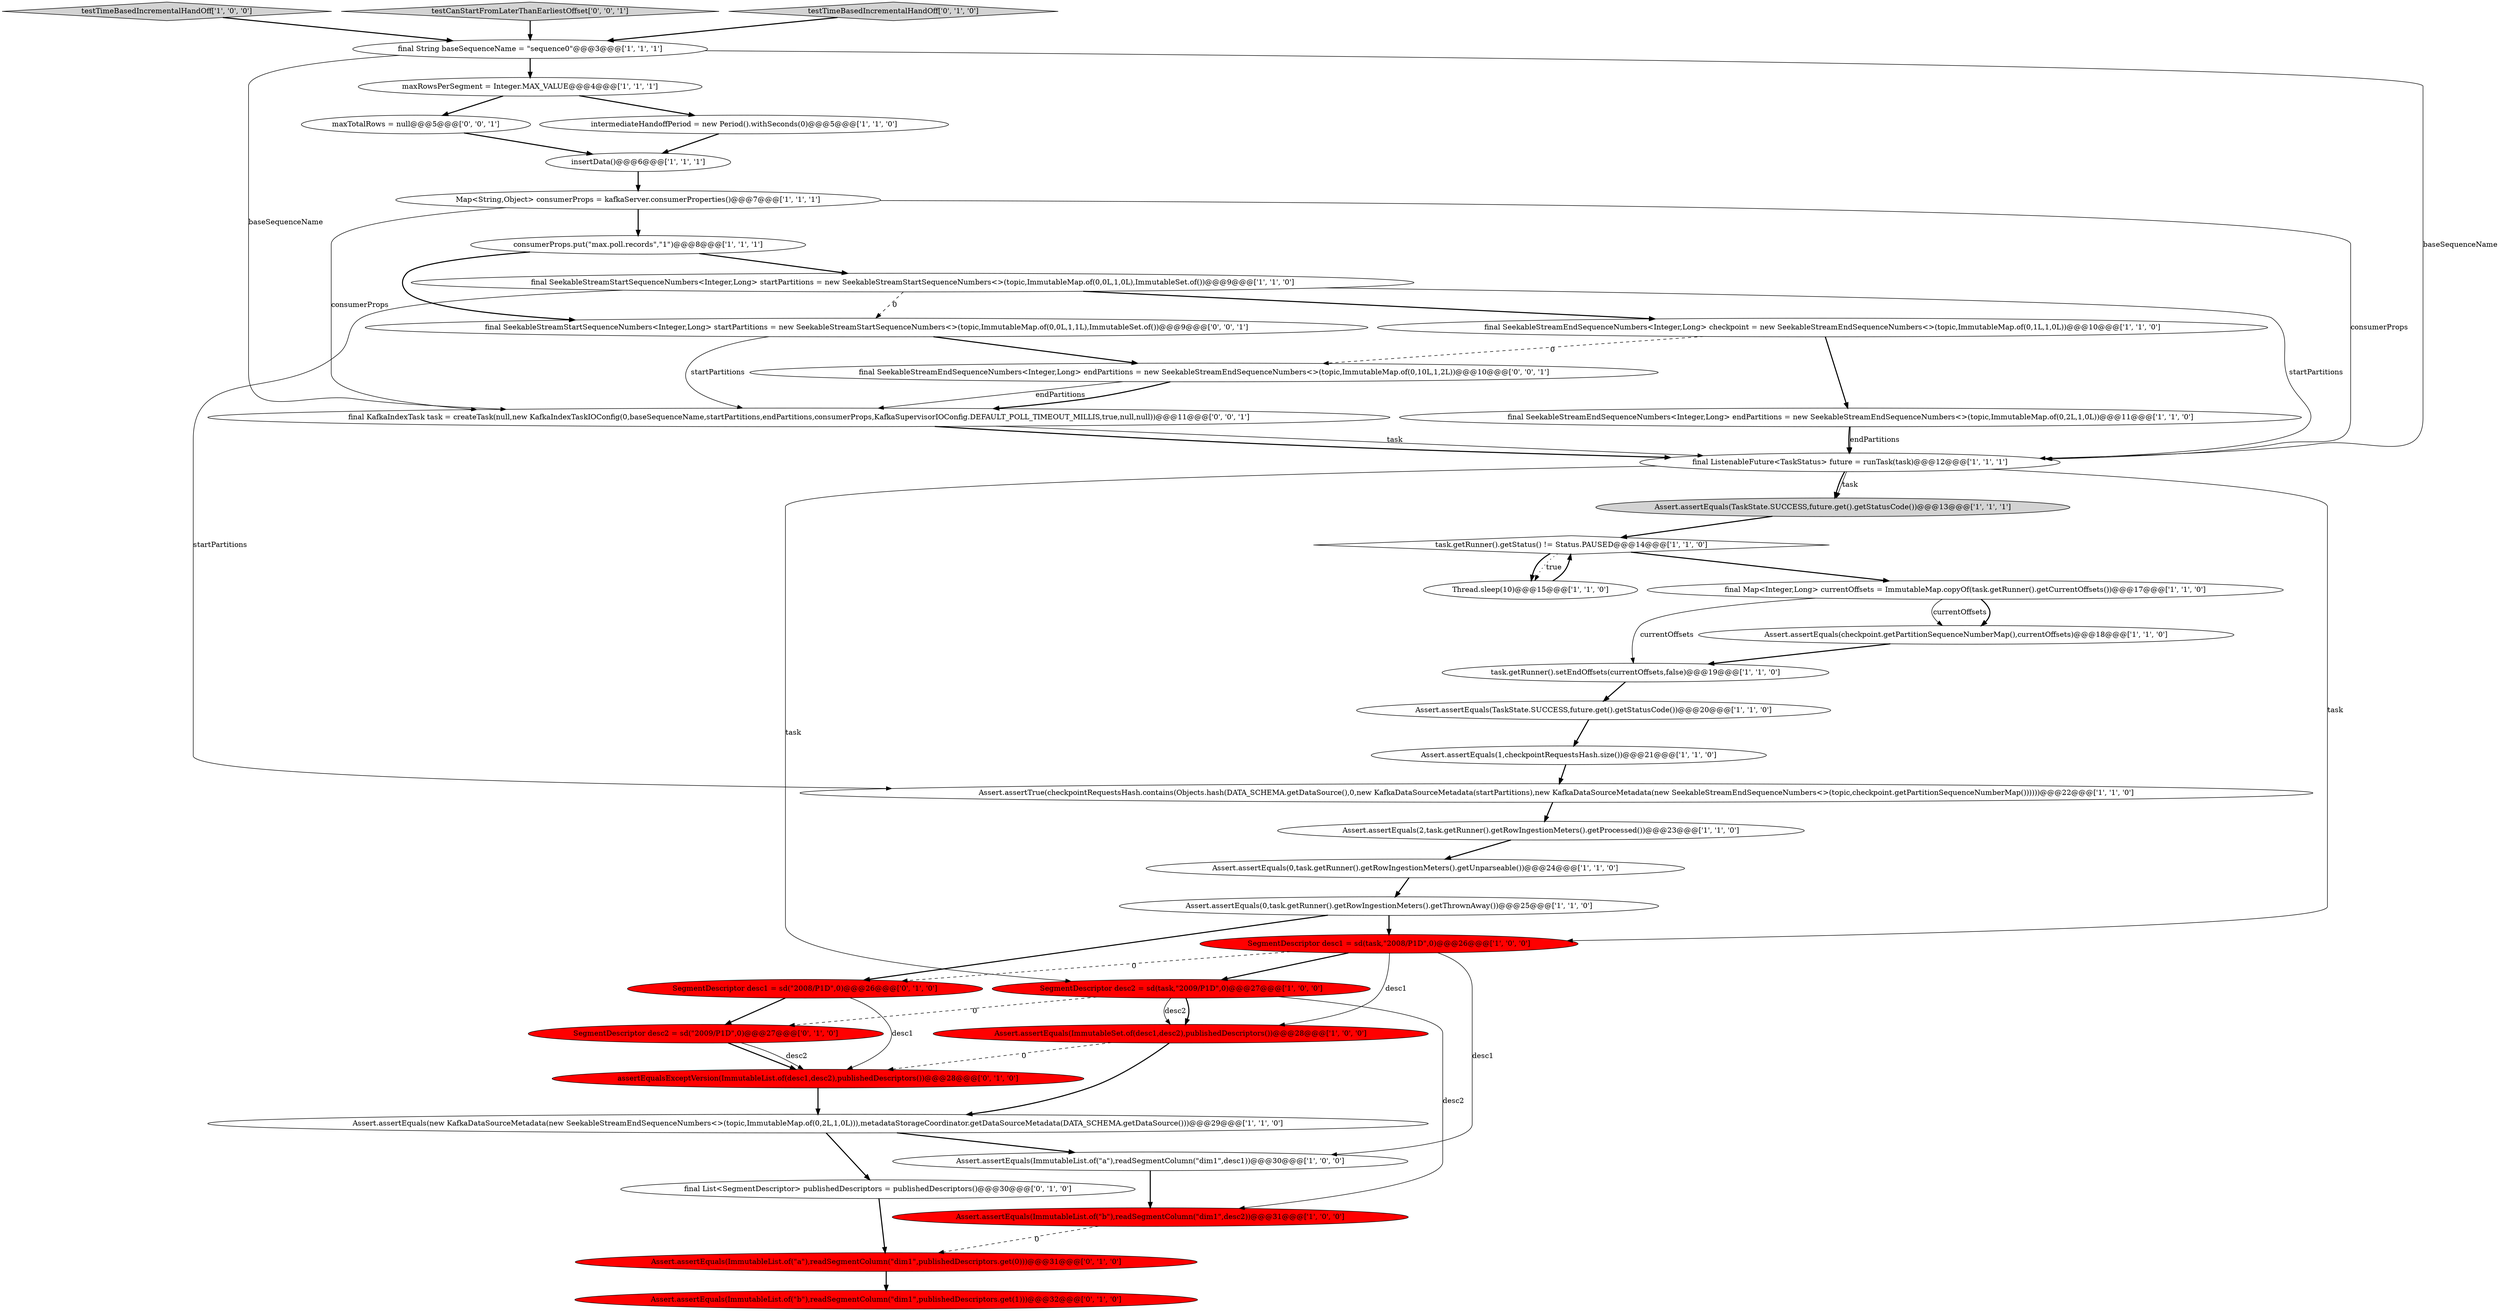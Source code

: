 digraph {
9 [style = filled, label = "SegmentDescriptor desc1 = sd(task,\"2008/P1D\",0)@@@26@@@['1', '0', '0']", fillcolor = red, shape = ellipse image = "AAA1AAABBB1BBB"];
24 [style = filled, label = "testTimeBasedIncrementalHandOff['1', '0', '0']", fillcolor = lightgray, shape = diamond image = "AAA0AAABBB1BBB"];
5 [style = filled, label = "Assert.assertEquals(1,checkpointRequestsHash.size())@@@21@@@['1', '1', '0']", fillcolor = white, shape = ellipse image = "AAA0AAABBB1BBB"];
38 [style = filled, label = "testCanStartFromLaterThanEarliestOffset['0', '0', '1']", fillcolor = lightgray, shape = diamond image = "AAA0AAABBB3BBB"];
18 [style = filled, label = "Map<String,Object> consumerProps = kafkaServer.consumerProperties()@@@7@@@['1', '1', '1']", fillcolor = white, shape = ellipse image = "AAA0AAABBB1BBB"];
17 [style = filled, label = "Assert.assertEquals(new KafkaDataSourceMetadata(new SeekableStreamEndSequenceNumbers<>(topic,ImmutableMap.of(0,2L,1,0L))),metadataStorageCoordinator.getDataSourceMetadata(DATA_SCHEMA.getDataSource()))@@@29@@@['1', '1', '0']", fillcolor = white, shape = ellipse image = "AAA0AAABBB1BBB"];
4 [style = filled, label = "Assert.assertEquals(ImmutableSet.of(desc1,desc2),publishedDescriptors())@@@28@@@['1', '0', '0']", fillcolor = red, shape = ellipse image = "AAA1AAABBB1BBB"];
15 [style = filled, label = "Assert.assertEquals(checkpoint.getPartitionSequenceNumberMap(),currentOffsets)@@@18@@@['1', '1', '0']", fillcolor = white, shape = ellipse image = "AAA0AAABBB1BBB"];
27 [style = filled, label = "Assert.assertEquals(2,task.getRunner().getRowIngestionMeters().getProcessed())@@@23@@@['1', '1', '0']", fillcolor = white, shape = ellipse image = "AAA0AAABBB1BBB"];
8 [style = filled, label = "task.getRunner().setEndOffsets(currentOffsets,false)@@@19@@@['1', '1', '0']", fillcolor = white, shape = ellipse image = "AAA0AAABBB1BBB"];
28 [style = filled, label = "final String baseSequenceName = \"sequence0\"@@@3@@@['1', '1', '1']", fillcolor = white, shape = ellipse image = "AAA0AAABBB1BBB"];
26 [style = filled, label = "Thread.sleep(10)@@@15@@@['1', '1', '0']", fillcolor = white, shape = ellipse image = "AAA0AAABBB1BBB"];
39 [style = filled, label = "final SeekableStreamStartSequenceNumbers<Integer,Long> startPartitions = new SeekableStreamStartSequenceNumbers<>(topic,ImmutableMap.of(0,0L,1,1L),ImmutableSet.of())@@@9@@@['0', '0', '1']", fillcolor = white, shape = ellipse image = "AAA0AAABBB3BBB"];
2 [style = filled, label = "Assert.assertEquals(0,task.getRunner().getRowIngestionMeters().getUnparseable())@@@24@@@['1', '1', '0']", fillcolor = white, shape = ellipse image = "AAA0AAABBB1BBB"];
40 [style = filled, label = "final KafkaIndexTask task = createTask(null,new KafkaIndexTaskIOConfig(0,baseSequenceName,startPartitions,endPartitions,consumerProps,KafkaSupervisorIOConfig.DEFAULT_POLL_TIMEOUT_MILLIS,true,null,null))@@@11@@@['0', '0', '1']", fillcolor = white, shape = ellipse image = "AAA0AAABBB3BBB"];
11 [style = filled, label = "Assert.assertEquals(TaskState.SUCCESS,future.get().getStatusCode())@@@13@@@['1', '1', '1']", fillcolor = lightgray, shape = ellipse image = "AAA0AAABBB1BBB"];
23 [style = filled, label = "Assert.assertTrue(checkpointRequestsHash.contains(Objects.hash(DATA_SCHEMA.getDataSource(),0,new KafkaDataSourceMetadata(startPartitions),new KafkaDataSourceMetadata(new SeekableStreamEndSequenceNumbers<>(topic,checkpoint.getPartitionSequenceNumberMap())))))@@@22@@@['1', '1', '0']", fillcolor = white, shape = ellipse image = "AAA0AAABBB1BBB"];
13 [style = filled, label = "final SeekableStreamEndSequenceNumbers<Integer,Long> checkpoint = new SeekableStreamEndSequenceNumbers<>(topic,ImmutableMap.of(0,1L,1,0L))@@@10@@@['1', '1', '0']", fillcolor = white, shape = ellipse image = "AAA0AAABBB1BBB"];
35 [style = filled, label = "testTimeBasedIncrementalHandOff['0', '1', '0']", fillcolor = lightgray, shape = diamond image = "AAA0AAABBB2BBB"];
14 [style = filled, label = "final SeekableStreamStartSequenceNumbers<Integer,Long> startPartitions = new SeekableStreamStartSequenceNumbers<>(topic,ImmutableMap.of(0,0L,1,0L),ImmutableSet.of())@@@9@@@['1', '1', '0']", fillcolor = white, shape = ellipse image = "AAA0AAABBB1BBB"];
30 [style = filled, label = "Assert.assertEquals(ImmutableList.of(\"a\"),readSegmentColumn(\"dim1\",publishedDescriptors.get(0)))@@@31@@@['0', '1', '0']", fillcolor = red, shape = ellipse image = "AAA1AAABBB2BBB"];
33 [style = filled, label = "assertEqualsExceptVersion(ImmutableList.of(desc1,desc2),publishedDescriptors())@@@28@@@['0', '1', '0']", fillcolor = red, shape = ellipse image = "AAA1AAABBB2BBB"];
29 [style = filled, label = "SegmentDescriptor desc1 = sd(\"2008/P1D\",0)@@@26@@@['0', '1', '0']", fillcolor = red, shape = ellipse image = "AAA1AAABBB2BBB"];
32 [style = filled, label = "final List<SegmentDescriptor> publishedDescriptors = publishedDescriptors()@@@30@@@['0', '1', '0']", fillcolor = white, shape = ellipse image = "AAA0AAABBB2BBB"];
1 [style = filled, label = "final ListenableFuture<TaskStatus> future = runTask(task)@@@12@@@['1', '1', '1']", fillcolor = white, shape = ellipse image = "AAA0AAABBB1BBB"];
19 [style = filled, label = "Assert.assertEquals(ImmutableList.of(\"b\"),readSegmentColumn(\"dim1\",desc2))@@@31@@@['1', '0', '0']", fillcolor = red, shape = ellipse image = "AAA1AAABBB1BBB"];
20 [style = filled, label = "final SeekableStreamEndSequenceNumbers<Integer,Long> endPartitions = new SeekableStreamEndSequenceNumbers<>(topic,ImmutableMap.of(0,2L,1,0L))@@@11@@@['1', '1', '0']", fillcolor = white, shape = ellipse image = "AAA0AAABBB1BBB"];
10 [style = filled, label = "SegmentDescriptor desc2 = sd(task,\"2009/P1D\",0)@@@27@@@['1', '0', '0']", fillcolor = red, shape = ellipse image = "AAA1AAABBB1BBB"];
12 [style = filled, label = "insertData()@@@6@@@['1', '1', '1']", fillcolor = white, shape = ellipse image = "AAA0AAABBB1BBB"];
37 [style = filled, label = "final SeekableStreamEndSequenceNumbers<Integer,Long> endPartitions = new SeekableStreamEndSequenceNumbers<>(topic,ImmutableMap.of(0,10L,1,2L))@@@10@@@['0', '0', '1']", fillcolor = white, shape = ellipse image = "AAA0AAABBB3BBB"];
36 [style = filled, label = "maxTotalRows = null@@@5@@@['0', '0', '1']", fillcolor = white, shape = ellipse image = "AAA0AAABBB3BBB"];
7 [style = filled, label = "Assert.assertEquals(0,task.getRunner().getRowIngestionMeters().getThrownAway())@@@25@@@['1', '1', '0']", fillcolor = white, shape = ellipse image = "AAA0AAABBB1BBB"];
31 [style = filled, label = "SegmentDescriptor desc2 = sd(\"2009/P1D\",0)@@@27@@@['0', '1', '0']", fillcolor = red, shape = ellipse image = "AAA1AAABBB2BBB"];
0 [style = filled, label = "final Map<Integer,Long> currentOffsets = ImmutableMap.copyOf(task.getRunner().getCurrentOffsets())@@@17@@@['1', '1', '0']", fillcolor = white, shape = ellipse image = "AAA0AAABBB1BBB"];
25 [style = filled, label = "Assert.assertEquals(TaskState.SUCCESS,future.get().getStatusCode())@@@20@@@['1', '1', '0']", fillcolor = white, shape = ellipse image = "AAA0AAABBB1BBB"];
16 [style = filled, label = "maxRowsPerSegment = Integer.MAX_VALUE@@@4@@@['1', '1', '1']", fillcolor = white, shape = ellipse image = "AAA0AAABBB1BBB"];
21 [style = filled, label = "intermediateHandoffPeriod = new Period().withSeconds(0)@@@5@@@['1', '1', '0']", fillcolor = white, shape = ellipse image = "AAA0AAABBB1BBB"];
34 [style = filled, label = "Assert.assertEquals(ImmutableList.of(\"b\"),readSegmentColumn(\"dim1\",publishedDescriptors.get(1)))@@@32@@@['0', '1', '0']", fillcolor = red, shape = ellipse image = "AAA1AAABBB2BBB"];
22 [style = filled, label = "Assert.assertEquals(ImmutableList.of(\"a\"),readSegmentColumn(\"dim1\",desc1))@@@30@@@['1', '0', '0']", fillcolor = white, shape = ellipse image = "AAA0AAABBB1BBB"];
3 [style = filled, label = "consumerProps.put(\"max.poll.records\",\"1\")@@@8@@@['1', '1', '1']", fillcolor = white, shape = ellipse image = "AAA0AAABBB1BBB"];
6 [style = filled, label = "task.getRunner().getStatus() != Status.PAUSED@@@14@@@['1', '1', '0']", fillcolor = white, shape = diamond image = "AAA0AAABBB1BBB"];
39->37 [style = bold, label=""];
29->33 [style = solid, label="desc1"];
10->19 [style = solid, label="desc2"];
24->28 [style = bold, label=""];
18->3 [style = bold, label=""];
16->36 [style = bold, label=""];
13->37 [style = dashed, label="0"];
9->4 [style = solid, label="desc1"];
6->26 [style = bold, label=""];
1->10 [style = solid, label="task"];
0->8 [style = solid, label="currentOffsets"];
4->17 [style = bold, label=""];
23->27 [style = bold, label=""];
5->23 [style = bold, label=""];
22->19 [style = bold, label=""];
38->28 [style = bold, label=""];
28->40 [style = solid, label="baseSequenceName"];
11->6 [style = bold, label=""];
3->14 [style = bold, label=""];
29->31 [style = bold, label=""];
10->31 [style = dashed, label="0"];
20->1 [style = solid, label="endPartitions"];
14->39 [style = dashed, label="0"];
6->0 [style = bold, label=""];
30->34 [style = bold, label=""];
36->12 [style = bold, label=""];
20->1 [style = bold, label=""];
9->10 [style = bold, label=""];
17->32 [style = bold, label=""];
26->6 [style = bold, label=""];
17->22 [style = bold, label=""];
32->30 [style = bold, label=""];
28->16 [style = bold, label=""];
14->23 [style = solid, label="startPartitions"];
40->1 [style = solid, label="task"];
4->33 [style = dashed, label="0"];
0->15 [style = bold, label=""];
1->11 [style = bold, label=""];
21->12 [style = bold, label=""];
28->1 [style = solid, label="baseSequenceName"];
7->9 [style = bold, label=""];
35->28 [style = bold, label=""];
40->1 [style = bold, label=""];
6->26 [style = dotted, label="true"];
0->15 [style = solid, label="currentOffsets"];
9->22 [style = solid, label="desc1"];
18->40 [style = solid, label="consumerProps"];
14->1 [style = solid, label="startPartitions"];
9->29 [style = dashed, label="0"];
19->30 [style = dashed, label="0"];
1->11 [style = solid, label="task"];
16->21 [style = bold, label=""];
31->33 [style = bold, label=""];
39->40 [style = solid, label="startPartitions"];
7->29 [style = bold, label=""];
12->18 [style = bold, label=""];
37->40 [style = solid, label="endPartitions"];
10->4 [style = bold, label=""];
3->39 [style = bold, label=""];
25->5 [style = bold, label=""];
18->1 [style = solid, label="consumerProps"];
1->9 [style = solid, label="task"];
31->33 [style = solid, label="desc2"];
14->13 [style = bold, label=""];
2->7 [style = bold, label=""];
10->4 [style = solid, label="desc2"];
8->25 [style = bold, label=""];
15->8 [style = bold, label=""];
27->2 [style = bold, label=""];
37->40 [style = bold, label=""];
33->17 [style = bold, label=""];
13->20 [style = bold, label=""];
}
